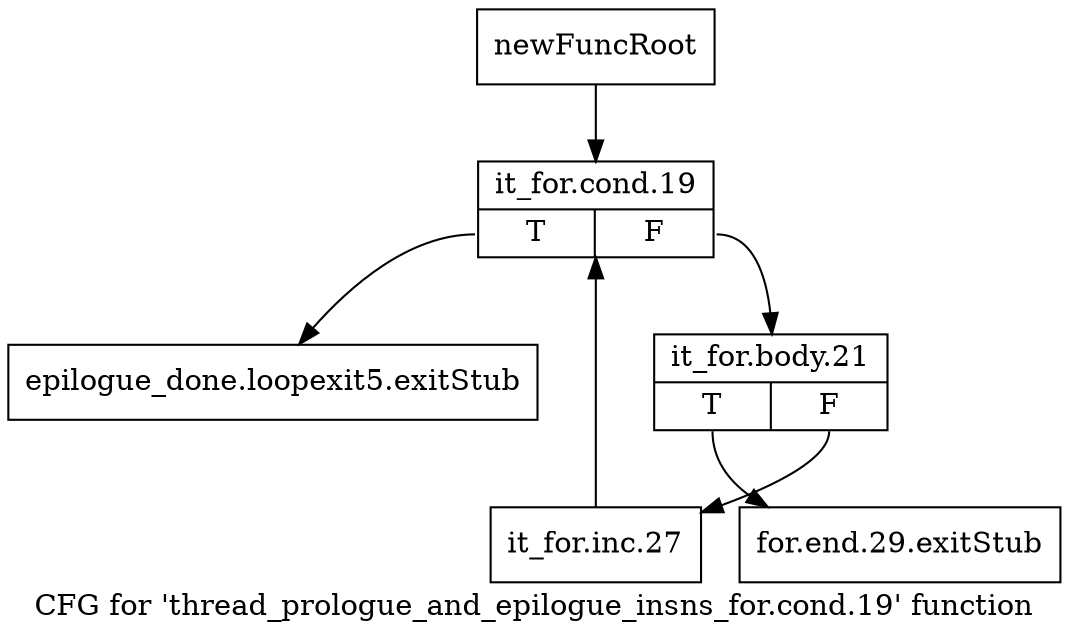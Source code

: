 digraph "CFG for 'thread_prologue_and_epilogue_insns_for.cond.19' function" {
	label="CFG for 'thread_prologue_and_epilogue_insns_for.cond.19' function";

	Node0xb05e780 [shape=record,label="{newFuncRoot}"];
	Node0xb05e780 -> Node0xb0691c0;
	Node0xb069120 [shape=record,label="{epilogue_done.loopexit5.exitStub}"];
	Node0xb069170 [shape=record,label="{for.end.29.exitStub}"];
	Node0xb0691c0 [shape=record,label="{it_for.cond.19|{<s0>T|<s1>F}}"];
	Node0xb0691c0:s0 -> Node0xb069120;
	Node0xb0691c0:s1 -> Node0xb069210;
	Node0xb069210 [shape=record,label="{it_for.body.21|{<s0>T|<s1>F}}"];
	Node0xb069210:s0 -> Node0xb069170;
	Node0xb069210:s1 -> Node0xb069260;
	Node0xb069260 [shape=record,label="{it_for.inc.27}"];
	Node0xb069260 -> Node0xb0691c0;
}
